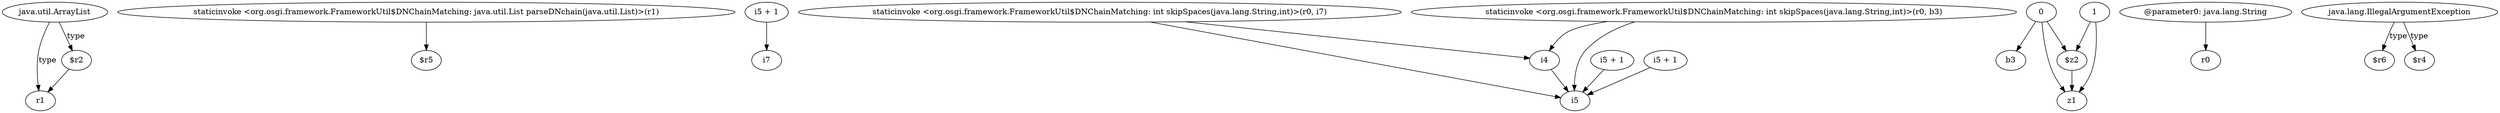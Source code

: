 digraph g {
0[label="java.util.ArrayList"]
1[label="r1"]
0->1[label="type"]
2[label="staticinvoke <org.osgi.framework.FrameworkUtil$DNChainMatching: java.util.List parseDNchain(java.util.List)>(r1)"]
3[label="$r5"]
2->3[label=""]
4[label="i5 + 1"]
5[label="i7"]
4->5[label=""]
6[label="staticinvoke <org.osgi.framework.FrameworkUtil$DNChainMatching: int skipSpaces(java.lang.String,int)>(r0, i7)"]
7[label="i5"]
6->7[label=""]
8[label="$r2"]
0->8[label="type"]
9[label="0"]
10[label="z1"]
9->10[label=""]
11[label="1"]
11->10[label=""]
12[label="staticinvoke <org.osgi.framework.FrameworkUtil$DNChainMatching: int skipSpaces(java.lang.String,int)>(r0, b3)"]
13[label="i4"]
12->13[label=""]
13->7[label=""]
14[label="$z2"]
11->14[label=""]
15[label="i5 + 1"]
15->7[label=""]
16[label="@parameter0: java.lang.String"]
17[label="r0"]
16->17[label=""]
8->1[label=""]
12->7[label=""]
18[label="java.lang.IllegalArgumentException"]
19[label="$r6"]
18->19[label="type"]
14->10[label=""]
9->14[label=""]
6->13[label=""]
20[label="b3"]
9->20[label=""]
21[label="i5 + 1"]
21->7[label=""]
22[label="$r4"]
18->22[label="type"]
}